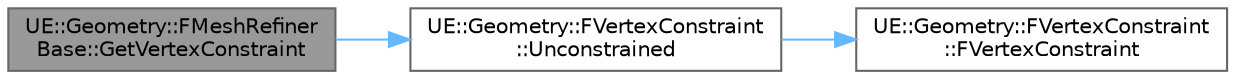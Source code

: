 digraph "UE::Geometry::FMeshRefinerBase::GetVertexConstraint"
{
 // INTERACTIVE_SVG=YES
 // LATEX_PDF_SIZE
  bgcolor="transparent";
  edge [fontname=Helvetica,fontsize=10,labelfontname=Helvetica,labelfontsize=10];
  node [fontname=Helvetica,fontsize=10,shape=box,height=0.2,width=0.4];
  rankdir="LR";
  Node1 [id="Node000001",label="UE::Geometry::FMeshRefiner\lBase::GetVertexConstraint",height=0.2,width=0.4,color="gray40", fillcolor="grey60", style="filled", fontcolor="black",tooltip=" "];
  Node1 -> Node2 [id="edge1_Node000001_Node000002",color="steelblue1",style="solid",tooltip=" "];
  Node2 [id="Node000002",label="UE::Geometry::FVertexConstraint\l::Unconstrained",height=0.2,width=0.4,color="grey40", fillcolor="white", style="filled",URL="$dd/df5/structUE_1_1Geometry_1_1FVertexConstraint.html#aa6212cbf8b763c52b5c7501bf5356ff5",tooltip=" "];
  Node2 -> Node3 [id="edge2_Node000002_Node000003",color="steelblue1",style="solid",tooltip=" "];
  Node3 [id="Node000003",label="UE::Geometry::FVertexConstraint\l::FVertexConstraint",height=0.2,width=0.4,color="grey40", fillcolor="white", style="filled",URL="$dd/df5/structUE_1_1Geometry_1_1FVertexConstraint.html#a013b287c1dc8969c6183f38739b78b7a",tooltip=" "];
}
